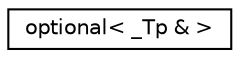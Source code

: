 digraph "Graphical Class Hierarchy"
{
  edge [fontname="Helvetica",fontsize="10",labelfontname="Helvetica",labelfontsize="10"];
  node [fontname="Helvetica",fontsize="10",shape=record];
  rankdir="LR";
  Node1 [label="optional\< _Tp & \>",height=0.2,width=0.4,color="black", fillcolor="white", style="filled",URL="$classoptional_3_01___tp_01_6_01_4.xhtml"];
}
